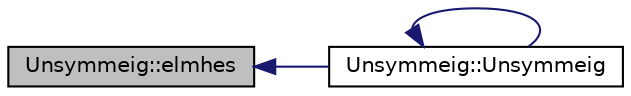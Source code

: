 digraph "Unsymmeig::elmhes"
{
  bgcolor="transparent";
  edge [fontname="Helvetica",fontsize="10",labelfontname="Helvetica",labelfontsize="10"];
  node [fontname="Helvetica",fontsize="10",shape=record];
  rankdir="LR";
  Node17 [label="Unsymmeig::elmhes",height=0.2,width=0.4,color="black", fillcolor="grey75", style="filled", fontcolor="black"];
  Node17 -> Node18 [dir="back",color="midnightblue",fontsize="10",style="solid",fontname="Helvetica"];
  Node18 [label="Unsymmeig::Unsymmeig",height=0.2,width=0.4,color="black",URL="$structUnsymmeig.html#ab8c8010370ae421817dd862a24795371"];
  Node18 -> Node18 [dir="back",color="midnightblue",fontsize="10",style="solid",fontname="Helvetica"];
}
